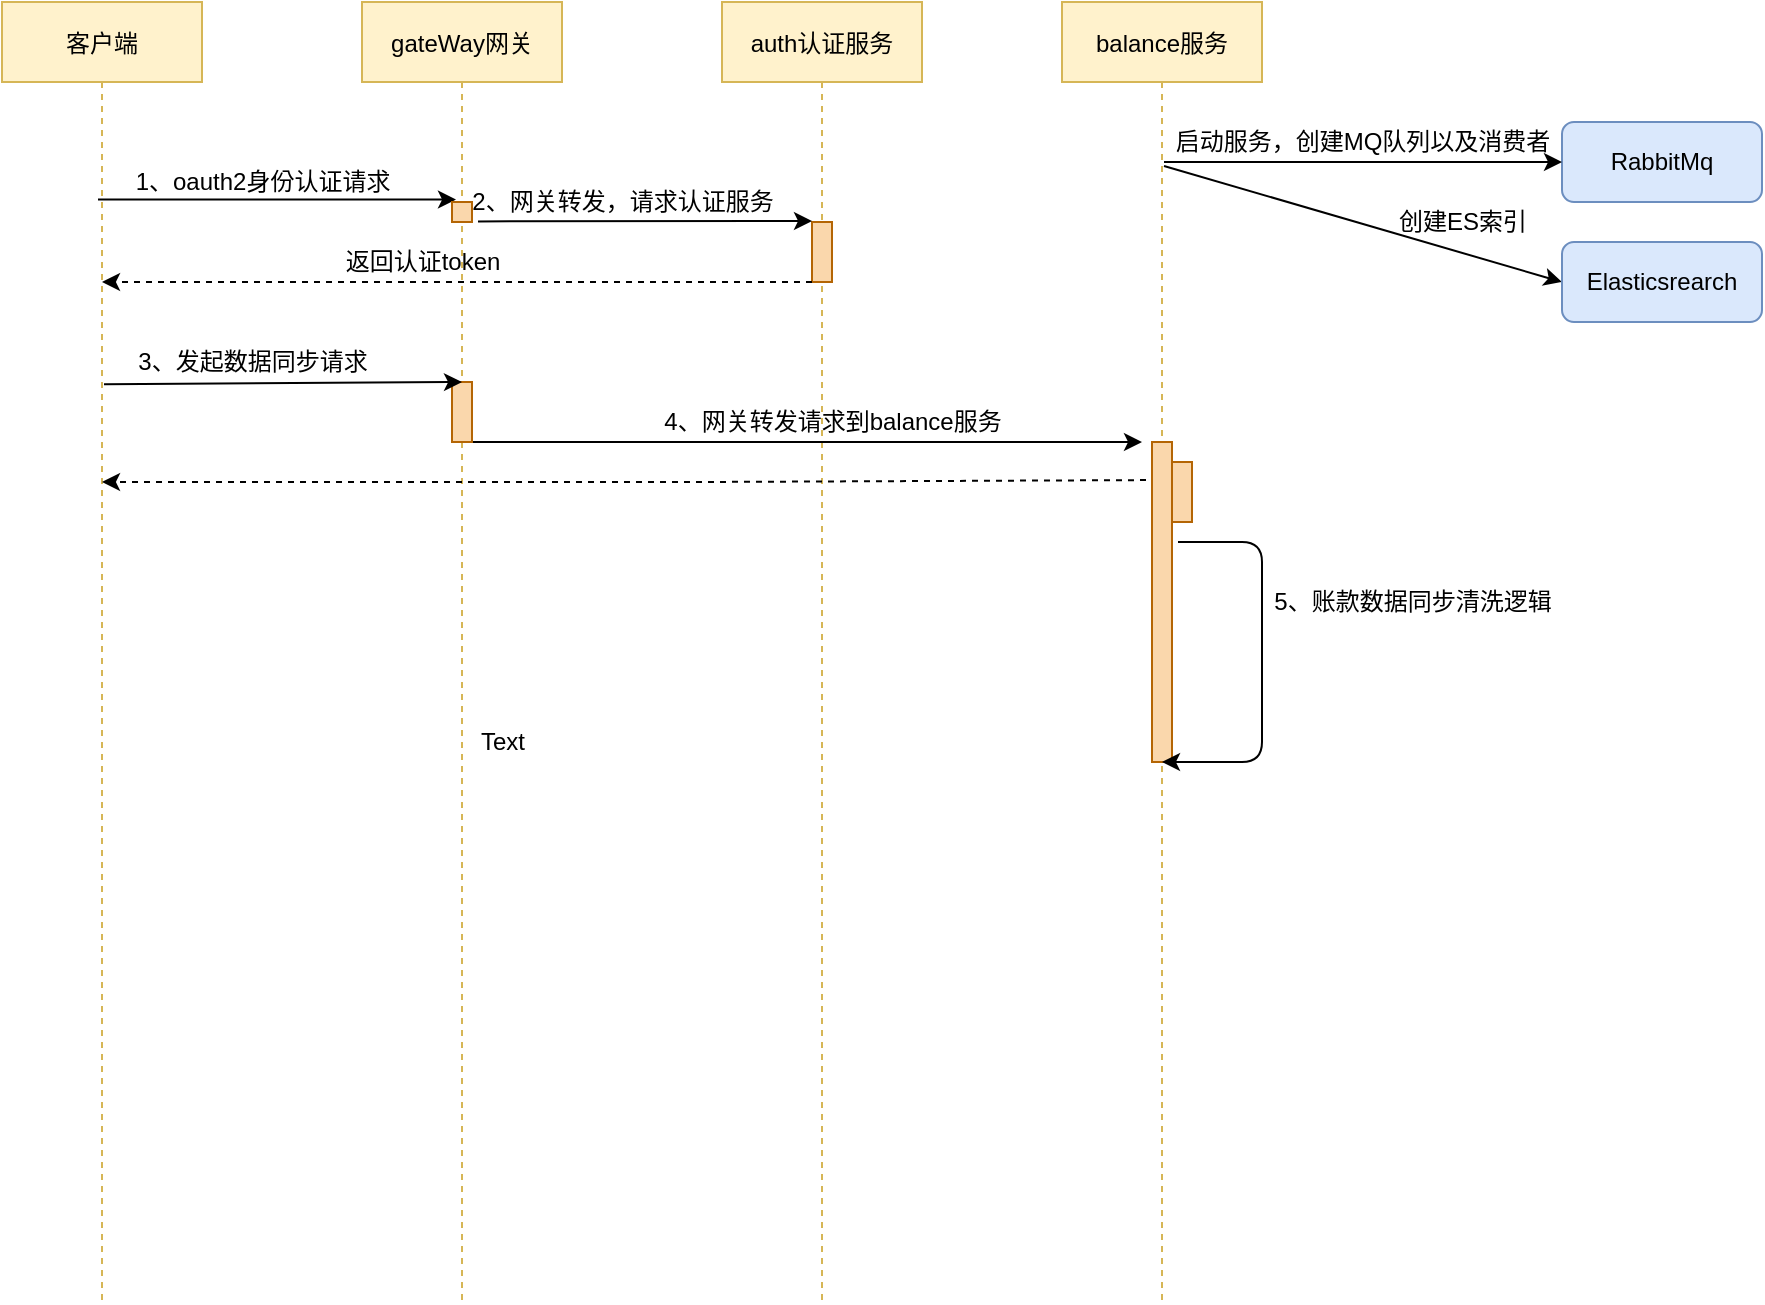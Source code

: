 <mxfile version="14.9.0" type="github">
  <diagram id="kgpKYQtTHZ0yAKxKKP6v" name="Page-1">
    <mxGraphModel dx="2912" dy="1199" grid="1" gridSize="10" guides="1" tooltips="1" connect="1" arrows="1" fold="1" page="1" pageScale="1" pageWidth="850" pageHeight="1100" math="0" shadow="0">
      <root>
        <mxCell id="0" />
        <mxCell id="1" parent="0" />
        <mxCell id="3nuBFxr9cyL0pnOWT2aG-1" value="gateWay网关" style="shape=umlLifeline;perimeter=lifelinePerimeter;container=1;collapsible=0;recursiveResize=0;rounded=0;shadow=0;strokeWidth=1;fillColor=#fff2cc;strokeColor=#d6b656;" parent="1" vertex="1">
          <mxGeometry x="120" y="80" width="100" height="650" as="geometry" />
        </mxCell>
        <mxCell id="3nuBFxr9cyL0pnOWT2aG-5" value="auth认证服务" style="shape=umlLifeline;perimeter=lifelinePerimeter;container=1;collapsible=0;recursiveResize=0;rounded=0;shadow=0;strokeWidth=1;fillColor=#fff2cc;strokeColor=#d6b656;" parent="1" vertex="1">
          <mxGeometry x="300" y="80" width="100" height="650" as="geometry" />
        </mxCell>
        <mxCell id="tK6PDnojvQ6mUTtIZ5BP-2" value="balance服务" style="shape=umlLifeline;perimeter=lifelinePerimeter;container=1;collapsible=0;recursiveResize=0;rounded=0;shadow=0;strokeWidth=1;fillColor=#fff2cc;strokeColor=#d6b656;" vertex="1" parent="1">
          <mxGeometry x="470" y="80" width="100" height="650" as="geometry" />
        </mxCell>
        <mxCell id="tK6PDnojvQ6mUTtIZ5BP-6" value="启动服务，创建MQ队列以及消费者" style="text;html=1;align=center;verticalAlign=middle;resizable=0;points=[];autosize=1;strokeColor=none;" vertex="1" parent="1">
          <mxGeometry x="520" y="140" width="200" height="20" as="geometry" />
        </mxCell>
        <mxCell id="tK6PDnojvQ6mUTtIZ5BP-7" value="RabbitMq" style="rounded=1;whiteSpace=wrap;html=1;fillColor=#dae8fc;strokeColor=#6c8ebf;" vertex="1" parent="1">
          <mxGeometry x="720" y="140" width="100" height="40" as="geometry" />
        </mxCell>
        <mxCell id="tK6PDnojvQ6mUTtIZ5BP-5" value="" style="endArrow=classic;html=1;entryX=0;entryY=0.5;entryDx=0;entryDy=0;" edge="1" parent="1" target="tK6PDnojvQ6mUTtIZ5BP-7">
          <mxGeometry width="50" height="50" relative="1" as="geometry">
            <mxPoint x="521" y="160" as="sourcePoint" />
            <mxPoint x="650" y="160" as="targetPoint" />
          </mxGeometry>
        </mxCell>
        <mxCell id="tK6PDnojvQ6mUTtIZ5BP-8" value="" style="endArrow=classic;html=1;entryX=0;entryY=0.5;entryDx=0;entryDy=0;" edge="1" parent="1" target="tK6PDnojvQ6mUTtIZ5BP-9">
          <mxGeometry width="50" height="50" relative="1" as="geometry">
            <mxPoint x="521" y="162" as="sourcePoint" />
            <mxPoint x="710" y="220" as="targetPoint" />
            <Array as="points">
              <mxPoint x="521" y="162" />
            </Array>
          </mxGeometry>
        </mxCell>
        <mxCell id="tK6PDnojvQ6mUTtIZ5BP-9" value="Elasticsrearch" style="rounded=1;whiteSpace=wrap;html=1;fillColor=#dae8fc;strokeColor=#6c8ebf;" vertex="1" parent="1">
          <mxGeometry x="720" y="200" width="100" height="40" as="geometry" />
        </mxCell>
        <mxCell id="tK6PDnojvQ6mUTtIZ5BP-10" value="创建ES索引" style="text;html=1;align=center;verticalAlign=middle;resizable=0;points=[];autosize=1;strokeColor=none;rotation=0;" vertex="1" parent="1">
          <mxGeometry x="630" y="180" width="80" height="20" as="geometry" />
        </mxCell>
        <mxCell id="tK6PDnojvQ6mUTtIZ5BP-15" value="" style="endArrow=classic;html=1;entryX=0.47;entryY=0.152;entryDx=0;entryDy=0;entryPerimeter=0;exitX=0.48;exitY=0.152;exitDx=0;exitDy=0;exitPerimeter=0;" edge="1" parent="1" source="tK6PDnojvQ6mUTtIZ5BP-26" target="3nuBFxr9cyL0pnOWT2aG-1">
          <mxGeometry width="50" height="50" relative="1" as="geometry">
            <mxPoint y="179" as="sourcePoint" />
            <mxPoint x="160" y="179" as="targetPoint" />
          </mxGeometry>
        </mxCell>
        <mxCell id="tK6PDnojvQ6mUTtIZ5BP-16" value="1、oauth2身份认证请求" style="text;html=1;align=center;verticalAlign=middle;resizable=0;points=[];autosize=1;strokeColor=none;" vertex="1" parent="1">
          <mxGeometry y="160" width="140" height="20" as="geometry" />
        </mxCell>
        <mxCell id="tK6PDnojvQ6mUTtIZ5BP-20" value="" style="rounded=0;whiteSpace=wrap;html=1;fillColor=#fad7ac;strokeColor=#b46504;" vertex="1" parent="1">
          <mxGeometry x="515" y="300" width="10" height="160" as="geometry" />
        </mxCell>
        <mxCell id="tK6PDnojvQ6mUTtIZ5BP-22" value="" style="endArrow=classic;html=1;exitX=0.75;exitY=1;exitDx=0;exitDy=0;" edge="1" parent="1" source="tK6PDnojvQ6mUTtIZ5BP-39">
          <mxGeometry width="50" height="50" relative="1" as="geometry">
            <mxPoint x="355" y="270" as="sourcePoint" />
            <mxPoint x="510" y="300" as="targetPoint" />
          </mxGeometry>
        </mxCell>
        <mxCell id="tK6PDnojvQ6mUTtIZ5BP-25" value="4、网关转发请求到balance服务" style="text;html=1;align=center;verticalAlign=middle;resizable=0;points=[];autosize=1;strokeColor=none;" vertex="1" parent="1">
          <mxGeometry x="265" y="280" width="180" height="20" as="geometry" />
        </mxCell>
        <mxCell id="tK6PDnojvQ6mUTtIZ5BP-26" value="客户端" style="shape=umlLifeline;perimeter=lifelinePerimeter;container=1;collapsible=0;recursiveResize=0;rounded=0;shadow=0;strokeWidth=1;fillColor=#fff2cc;strokeColor=#d6b656;" vertex="1" parent="1">
          <mxGeometry x="-60" y="80" width="100" height="650" as="geometry" />
        </mxCell>
        <mxCell id="tK6PDnojvQ6mUTtIZ5BP-27" value="" style="rounded=0;whiteSpace=wrap;html=1;fillColor=#fad7ac;strokeColor=#b46504;" vertex="1" parent="1">
          <mxGeometry x="165" y="180" width="10" height="10" as="geometry" />
        </mxCell>
        <mxCell id="tK6PDnojvQ6mUTtIZ5BP-32" value="" style="rounded=0;whiteSpace=wrap;html=1;fillColor=#fad7ac;strokeColor=#b46504;" vertex="1" parent="1">
          <mxGeometry x="345" y="190" width="10" height="30" as="geometry" />
        </mxCell>
        <mxCell id="tK6PDnojvQ6mUTtIZ5BP-33" value="" style="endArrow=classic;html=1;entryX=0.47;entryY=0.152;entryDx=0;entryDy=0;entryPerimeter=0;" edge="1" parent="1">
          <mxGeometry width="50" height="50" relative="1" as="geometry">
            <mxPoint x="178" y="189.7" as="sourcePoint" />
            <mxPoint x="345" y="189.5" as="targetPoint" />
          </mxGeometry>
        </mxCell>
        <mxCell id="tK6PDnojvQ6mUTtIZ5BP-34" value="2、网关转发，请求认证服务" style="text;html=1;align=center;verticalAlign=middle;resizable=0;points=[];autosize=1;strokeColor=none;" vertex="1" parent="1">
          <mxGeometry x="165" y="170" width="170" height="20" as="geometry" />
        </mxCell>
        <mxCell id="tK6PDnojvQ6mUTtIZ5BP-35" value="" style="endArrow=classic;html=1;dashed=1;" edge="1" parent="1" target="tK6PDnojvQ6mUTtIZ5BP-26">
          <mxGeometry width="50" height="50" relative="1" as="geometry">
            <mxPoint x="345" y="220" as="sourcePoint" />
            <mxPoint x="395" y="170" as="targetPoint" />
          </mxGeometry>
        </mxCell>
        <mxCell id="tK6PDnojvQ6mUTtIZ5BP-37" value="返回认证token" style="text;html=1;align=center;verticalAlign=middle;resizable=0;points=[];autosize=1;strokeColor=none;" vertex="1" parent="1">
          <mxGeometry x="105" y="200" width="90" height="20" as="geometry" />
        </mxCell>
        <mxCell id="tK6PDnojvQ6mUTtIZ5BP-39" value="" style="rounded=0;whiteSpace=wrap;html=1;fillColor=#fad7ac;strokeColor=#b46504;" vertex="1" parent="1">
          <mxGeometry x="165" y="270" width="10" height="30" as="geometry" />
        </mxCell>
        <mxCell id="tK6PDnojvQ6mUTtIZ5BP-42" value="" style="endArrow=classic;html=1;exitX=0.51;exitY=0.294;exitDx=0;exitDy=0;exitPerimeter=0;" edge="1" parent="1" source="tK6PDnojvQ6mUTtIZ5BP-26">
          <mxGeometry width="50" height="50" relative="1" as="geometry">
            <mxPoint y="270" as="sourcePoint" />
            <mxPoint x="170" y="270" as="targetPoint" />
          </mxGeometry>
        </mxCell>
        <mxCell id="tK6PDnojvQ6mUTtIZ5BP-43" value="3、发起数据同步请求" style="text;html=1;align=center;verticalAlign=middle;resizable=0;points=[];autosize=1;strokeColor=none;" vertex="1" parent="1">
          <mxGeometry y="250" width="130" height="20" as="geometry" />
        </mxCell>
        <mxCell id="tK6PDnojvQ6mUTtIZ5BP-46" value="" style="endArrow=classic;html=1;" edge="1" parent="1" target="tK6PDnojvQ6mUTtIZ5BP-2">
          <mxGeometry width="50" height="50" relative="1" as="geometry">
            <mxPoint x="528" y="350" as="sourcePoint" />
            <mxPoint x="550" y="370" as="targetPoint" />
            <Array as="points">
              <mxPoint x="570" y="350" />
              <mxPoint x="570" y="460" />
            </Array>
          </mxGeometry>
        </mxCell>
        <mxCell id="tK6PDnojvQ6mUTtIZ5BP-47" value="5、账款数据同步清洗逻辑" style="text;html=1;align=center;verticalAlign=middle;resizable=0;points=[];autosize=1;strokeColor=none;" vertex="1" parent="1">
          <mxGeometry x="570" y="370" width="150" height="20" as="geometry" />
        </mxCell>
        <mxCell id="tK6PDnojvQ6mUTtIZ5BP-48" value="" style="endArrow=classic;html=1;exitX=-0.3;exitY=0.119;exitDx=0;exitDy=0;dashed=1;exitPerimeter=0;" edge="1" parent="1" source="tK6PDnojvQ6mUTtIZ5BP-20" target="tK6PDnojvQ6mUTtIZ5BP-26">
          <mxGeometry width="50" height="50" relative="1" as="geometry">
            <mxPoint x="430" y="470" as="sourcePoint" />
            <mxPoint x="480" y="420" as="targetPoint" />
            <Array as="points">
              <mxPoint x="290" y="320" />
            </Array>
          </mxGeometry>
        </mxCell>
        <mxCell id="tK6PDnojvQ6mUTtIZ5BP-49" value="Text" style="text;html=1;align=center;verticalAlign=middle;resizable=0;points=[];autosize=1;strokeColor=none;" vertex="1" parent="1">
          <mxGeometry x="170" y="440" width="40" height="20" as="geometry" />
        </mxCell>
        <mxCell id="tK6PDnojvQ6mUTtIZ5BP-52" value="" style="rounded=0;whiteSpace=wrap;html=1;fillColor=#fad7ac;strokeColor=#b46504;" vertex="1" parent="1">
          <mxGeometry x="525" y="310" width="10" height="30" as="geometry" />
        </mxCell>
      </root>
    </mxGraphModel>
  </diagram>
</mxfile>
